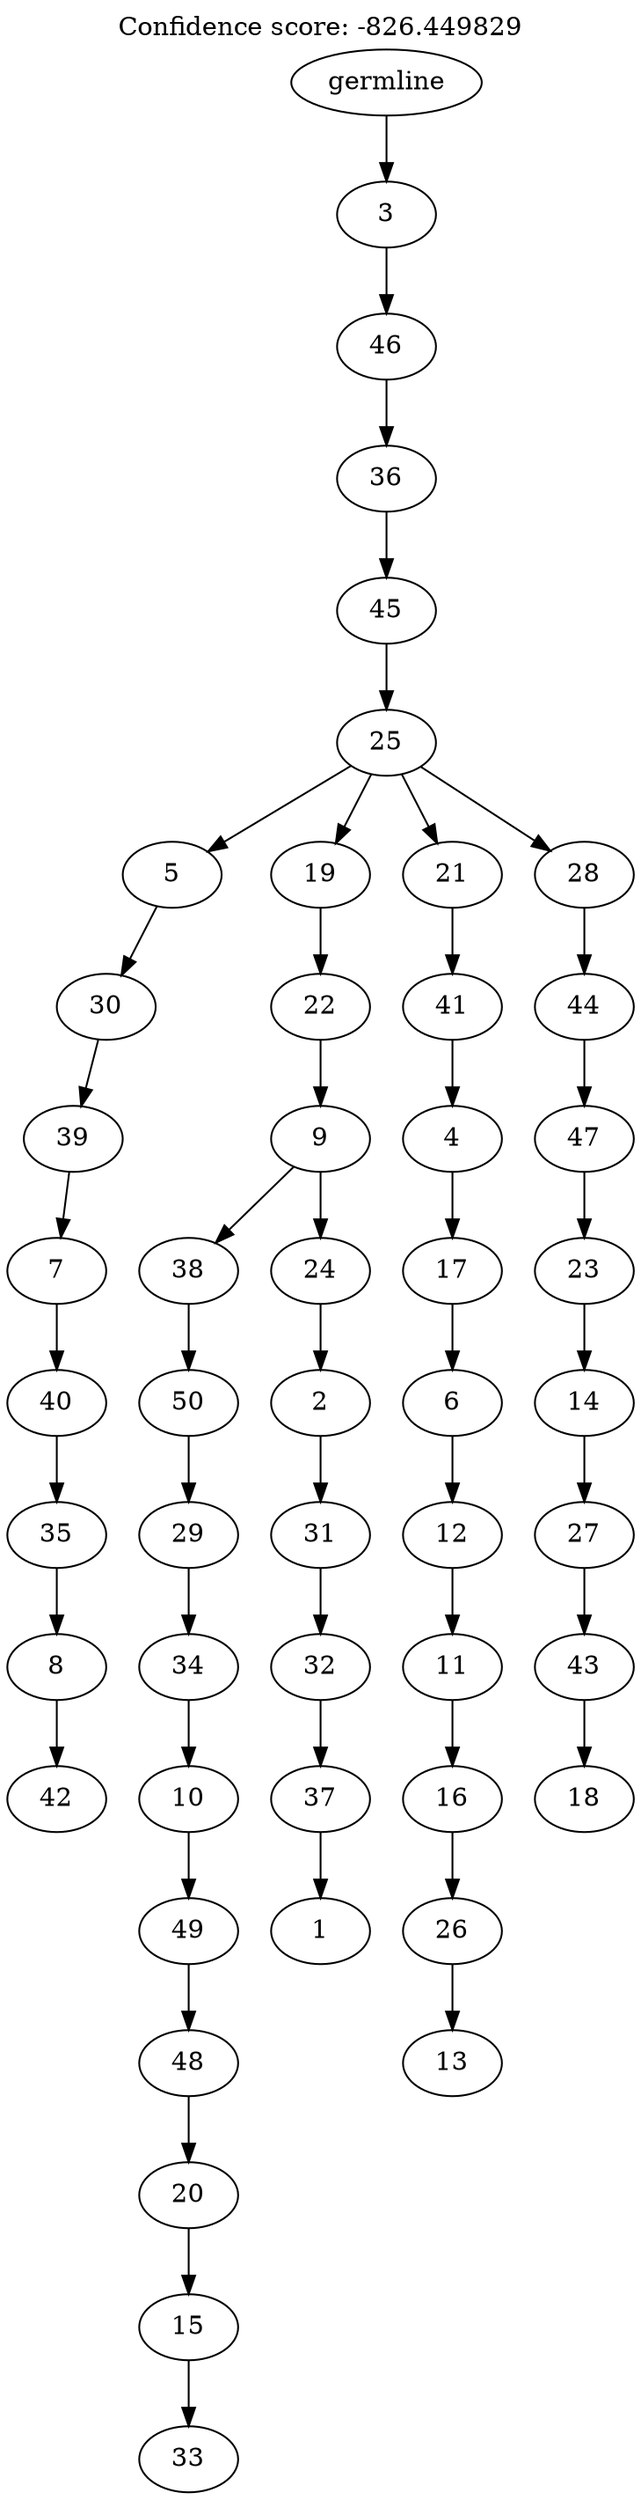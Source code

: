 digraph g {
	"49" -> "50";
	"50" [label="42"];
	"48" -> "49";
	"49" [label="8"];
	"47" -> "48";
	"48" [label="35"];
	"46" -> "47";
	"47" [label="40"];
	"45" -> "46";
	"46" [label="7"];
	"44" -> "45";
	"45" [label="39"];
	"43" -> "44";
	"44" [label="30"];
	"41" -> "42";
	"42" [label="33"];
	"40" -> "41";
	"41" [label="15"];
	"39" -> "40";
	"40" [label="20"];
	"38" -> "39";
	"39" [label="48"];
	"37" -> "38";
	"38" [label="49"];
	"36" -> "37";
	"37" [label="10"];
	"35" -> "36";
	"36" [label="34"];
	"34" -> "35";
	"35" [label="29"];
	"33" -> "34";
	"34" [label="50"];
	"31" -> "32";
	"32" [label="1"];
	"30" -> "31";
	"31" [label="37"];
	"29" -> "30";
	"30" [label="32"];
	"28" -> "29";
	"29" [label="31"];
	"27" -> "28";
	"28" [label="2"];
	"26" -> "27";
	"27" [label="24"];
	"26" -> "33";
	"33" [label="38"];
	"25" -> "26";
	"26" [label="9"];
	"24" -> "25";
	"25" [label="22"];
	"22" -> "23";
	"23" [label="13"];
	"21" -> "22";
	"22" [label="26"];
	"20" -> "21";
	"21" [label="16"];
	"19" -> "20";
	"20" [label="11"];
	"18" -> "19";
	"19" [label="12"];
	"17" -> "18";
	"18" [label="6"];
	"16" -> "17";
	"17" [label="17"];
	"15" -> "16";
	"16" [label="4"];
	"14" -> "15";
	"15" [label="41"];
	"12" -> "13";
	"13" [label="18"];
	"11" -> "12";
	"12" [label="43"];
	"10" -> "11";
	"11" [label="27"];
	"9" -> "10";
	"10" [label="14"];
	"8" -> "9";
	"9" [label="23"];
	"7" -> "8";
	"8" [label="47"];
	"6" -> "7";
	"7" [label="44"];
	"5" -> "6";
	"6" [label="28"];
	"5" -> "14";
	"14" [label="21"];
	"5" -> "24";
	"24" [label="19"];
	"5" -> "43";
	"43" [label="5"];
	"4" -> "5";
	"5" [label="25"];
	"3" -> "4";
	"4" [label="45"];
	"2" -> "3";
	"3" [label="36"];
	"1" -> "2";
	"2" [label="46"];
	"0" -> "1";
	"1" [label="3"];
	"0" [label="germline"];
	labelloc="t";
	label="Confidence score: -826.449829";
}
